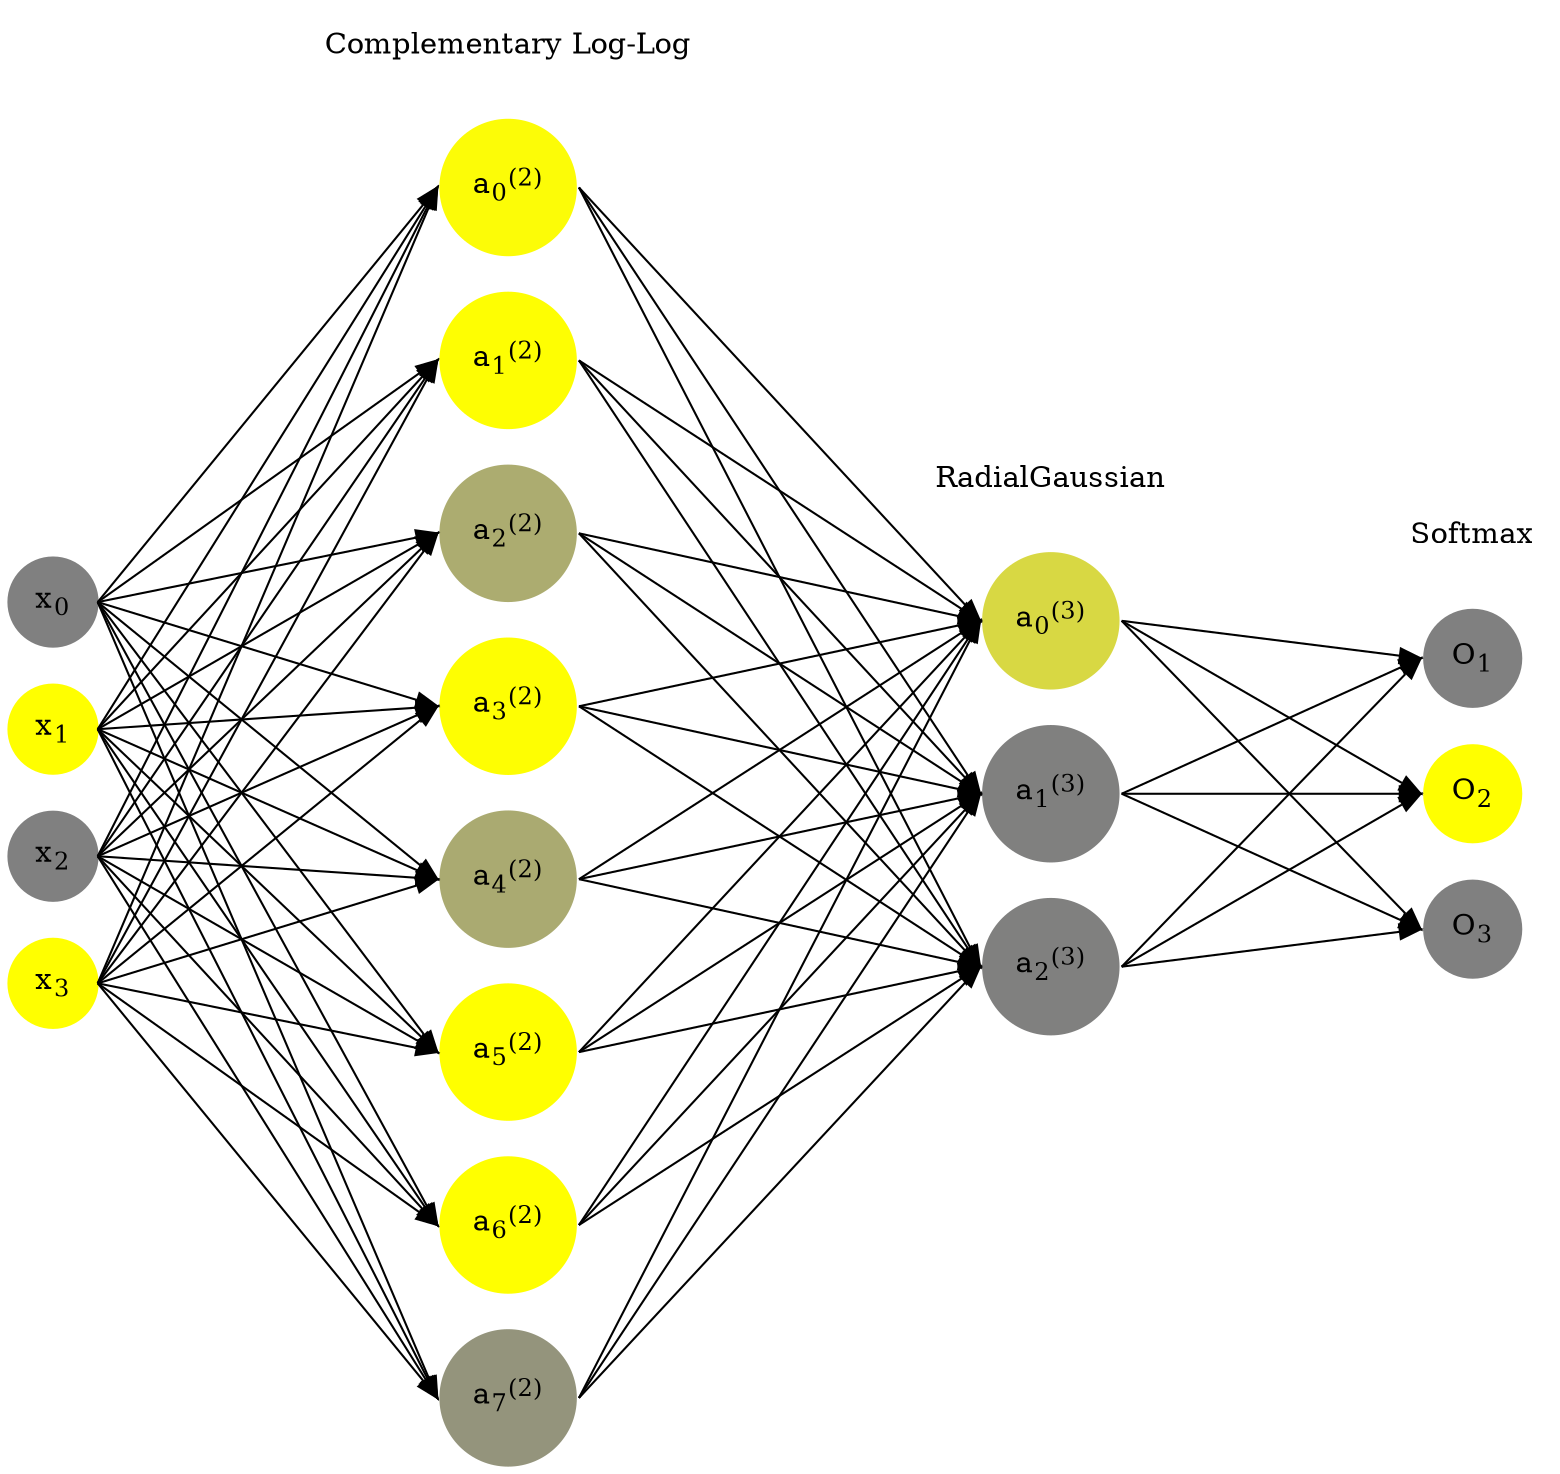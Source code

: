 digraph G {
	rankdir = LR;
	splines=false;
	edge[style=invis];
	ranksep= 1.4;
	{
	node [shape=circle, color="0.1667, 0.0, 0.5", style=filled, fillcolor="0.1667, 0.0, 0.5"];
	x0 [label=<x<sub>0</sub>>];
	}
	{
	node [shape=circle, color="0.1667, 1.0, 1.0", style=filled, fillcolor="0.1667, 1.0, 1.0"];
	x1 [label=<x<sub>1</sub>>];
	}
	{
	node [shape=circle, color="0.1667, 0.0, 0.5", style=filled, fillcolor="0.1667, 0.0, 0.5"];
	x2 [label=<x<sub>2</sub>>];
	}
	{
	node [shape=circle, color="0.1667, 1.0, 1.0", style=filled, fillcolor="0.1667, 1.0, 1.0"];
	x3 [label=<x<sub>3</sub>>];
	}
	{
	node [shape=circle, color="0.1667, 0.969274, 0.984637", style=filled, fillcolor="0.1667, 0.969274, 0.984637"];
	a02 [label=<a<sub>0</sub><sup>(2)</sup>>];
	}
	{
	node [shape=circle, color="0.1667, 0.988894, 0.994447", style=filled, fillcolor="0.1667, 0.988894, 0.994447"];
	a12 [label=<a<sub>1</sub><sup>(2)</sup>>];
	}
	{
	node [shape=circle, color="0.1667, 0.344821, 0.672410", style=filled, fillcolor="0.1667, 0.344821, 0.672410"];
	a22 [label=<a<sub>2</sub><sup>(2)</sup>>];
	}
	{
	node [shape=circle, color="0.1667, 0.989826, 0.994913", style=filled, fillcolor="0.1667, 0.989826, 0.994913"];
	a32 [label=<a<sub>3</sub><sup>(2)</sup>>];
	}
	{
	node [shape=circle, color="0.1667, 0.331577, 0.665789", style=filled, fillcolor="0.1667, 0.331577, 0.665789"];
	a42 [label=<a<sub>4</sub><sup>(2)</sup>>];
	}
	{
	node [shape=circle, color="0.1667, 0.997456, 0.998728", style=filled, fillcolor="0.1667, 0.997456, 0.998728"];
	a52 [label=<a<sub>5</sub><sup>(2)</sup>>];
	}
	{
	node [shape=circle, color="0.1667, 0.996498, 0.998249", style=filled, fillcolor="0.1667, 0.996498, 0.998249"];
	a62 [label=<a<sub>6</sub><sup>(2)</sup>>];
	}
	{
	node [shape=circle, color="0.1667, 0.163107, 0.581554", style=filled, fillcolor="0.1667, 0.163107, 0.581554"];
	a72 [label=<a<sub>7</sub><sup>(2)</sup>>];
	}
	{
	node [shape=circle, color="0.1667, 0.689922, 0.844961", style=filled, fillcolor="0.1667, 0.689922, 0.844961"];
	a03 [label=<a<sub>0</sub><sup>(3)</sup>>];
	}
	{
	node [shape=circle, color="0.1667, 0.005163, 0.502581", style=filled, fillcolor="0.1667, 0.005163, 0.502581"];
	a13 [label=<a<sub>1</sub><sup>(3)</sup>>];
	}
	{
	node [shape=circle, color="0.1667, 0.002516, 0.501258", style=filled, fillcolor="0.1667, 0.002516, 0.501258"];
	a23 [label=<a<sub>2</sub><sup>(3)</sup>>];
	}
	{
	node [shape=circle, color="0.1667, 0.0, 0.5", style=filled, fillcolor="0.1667, 0.0, 0.5"];
	O1 [label=<O<sub>1</sub>>];
	}
	{
	node [shape=circle, color="0.1667, 1.0, 1.0", style=filled, fillcolor="0.1667, 1.0, 1.0"];
	O2 [label=<O<sub>2</sub>>];
	}
	{
	node [shape=circle, color="0.1667, 0.0, 0.5", style=filled, fillcolor="0.1667, 0.0, 0.5"];
	O3 [label=<O<sub>3</sub>>];
	}
	{
	rank=same;
	x0->x1->x2->x3;
	}
	{
	rank=same;
	a02->a12->a22->a32->a42->a52->a62->a72;
	}
	{
	rank=same;
	a03->a13->a23;
	}
	{
	rank=same;
	O1->O2->O3;
	}
	l1 [shape=plaintext,label="Complementary Log-Log"];
	l1->a02;
	{rank=same; l1;a02};
	l2 [shape=plaintext,label="RadialGaussian"];
	l2->a03;
	{rank=same; l2;a03};
	l3 [shape=plaintext,label="Softmax"];
	l3->O1;
	{rank=same; l3;O1};
edge[style=solid, tailport=e, headport=w];
	{x0;x1;x2;x3} -> {a02;a12;a22;a32;a42;a52;a62;a72};
	{a02;a12;a22;a32;a42;a52;a62;a72} -> {a03;a13;a23};
	{a03;a13;a23} -> {O1,O2,O3};
}